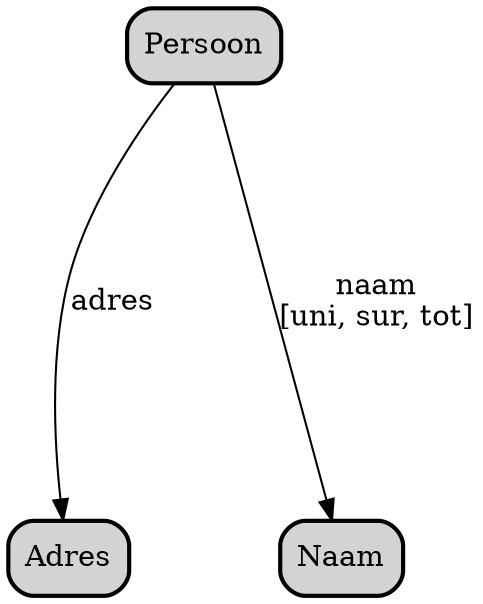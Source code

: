digraph {
	graph [bgcolor=white,
		landscape=false,
		mode=ipsep,
		nodesep=1,
		outputorder=edgesfirst,
		overlap=voronoi,
		rank=same,
		rankdir=TB,
		ranksep=2.5,
		remincross=true,
		sep=0.8
	];
	node [bgcolor=lightgray,
		label="\N",
		shape=box,
		style="rounded,filled,bold"
	];
	edge [color=black,
		len=4
	];
	cpt_1	[label=Adres];
	cpt_2	[label=Naam];
	cpt_3	[label=Persoon];
	cpt_3 -> cpt_1	[label=adres];
	cpt_3 -> cpt_2	[label="naam\n[uni, sur, tot]"];
}
